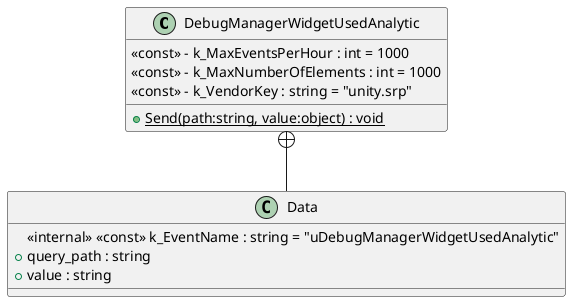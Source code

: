 @startuml
class DebugManagerWidgetUsedAnalytic {
    <<const>> - k_MaxEventsPerHour : int = 1000
    <<const>> - k_MaxNumberOfElements : int = 1000
    <<const>> - k_VendorKey : string = "unity.srp"
    + {static} Send(path:string, value:object) : void
}
class Data {
    <<internal>> <<const>> k_EventName : string = "uDebugManagerWidgetUsedAnalytic"
    + query_path : string
    + value : string
}
DebugManagerWidgetUsedAnalytic +-- Data
@enduml
